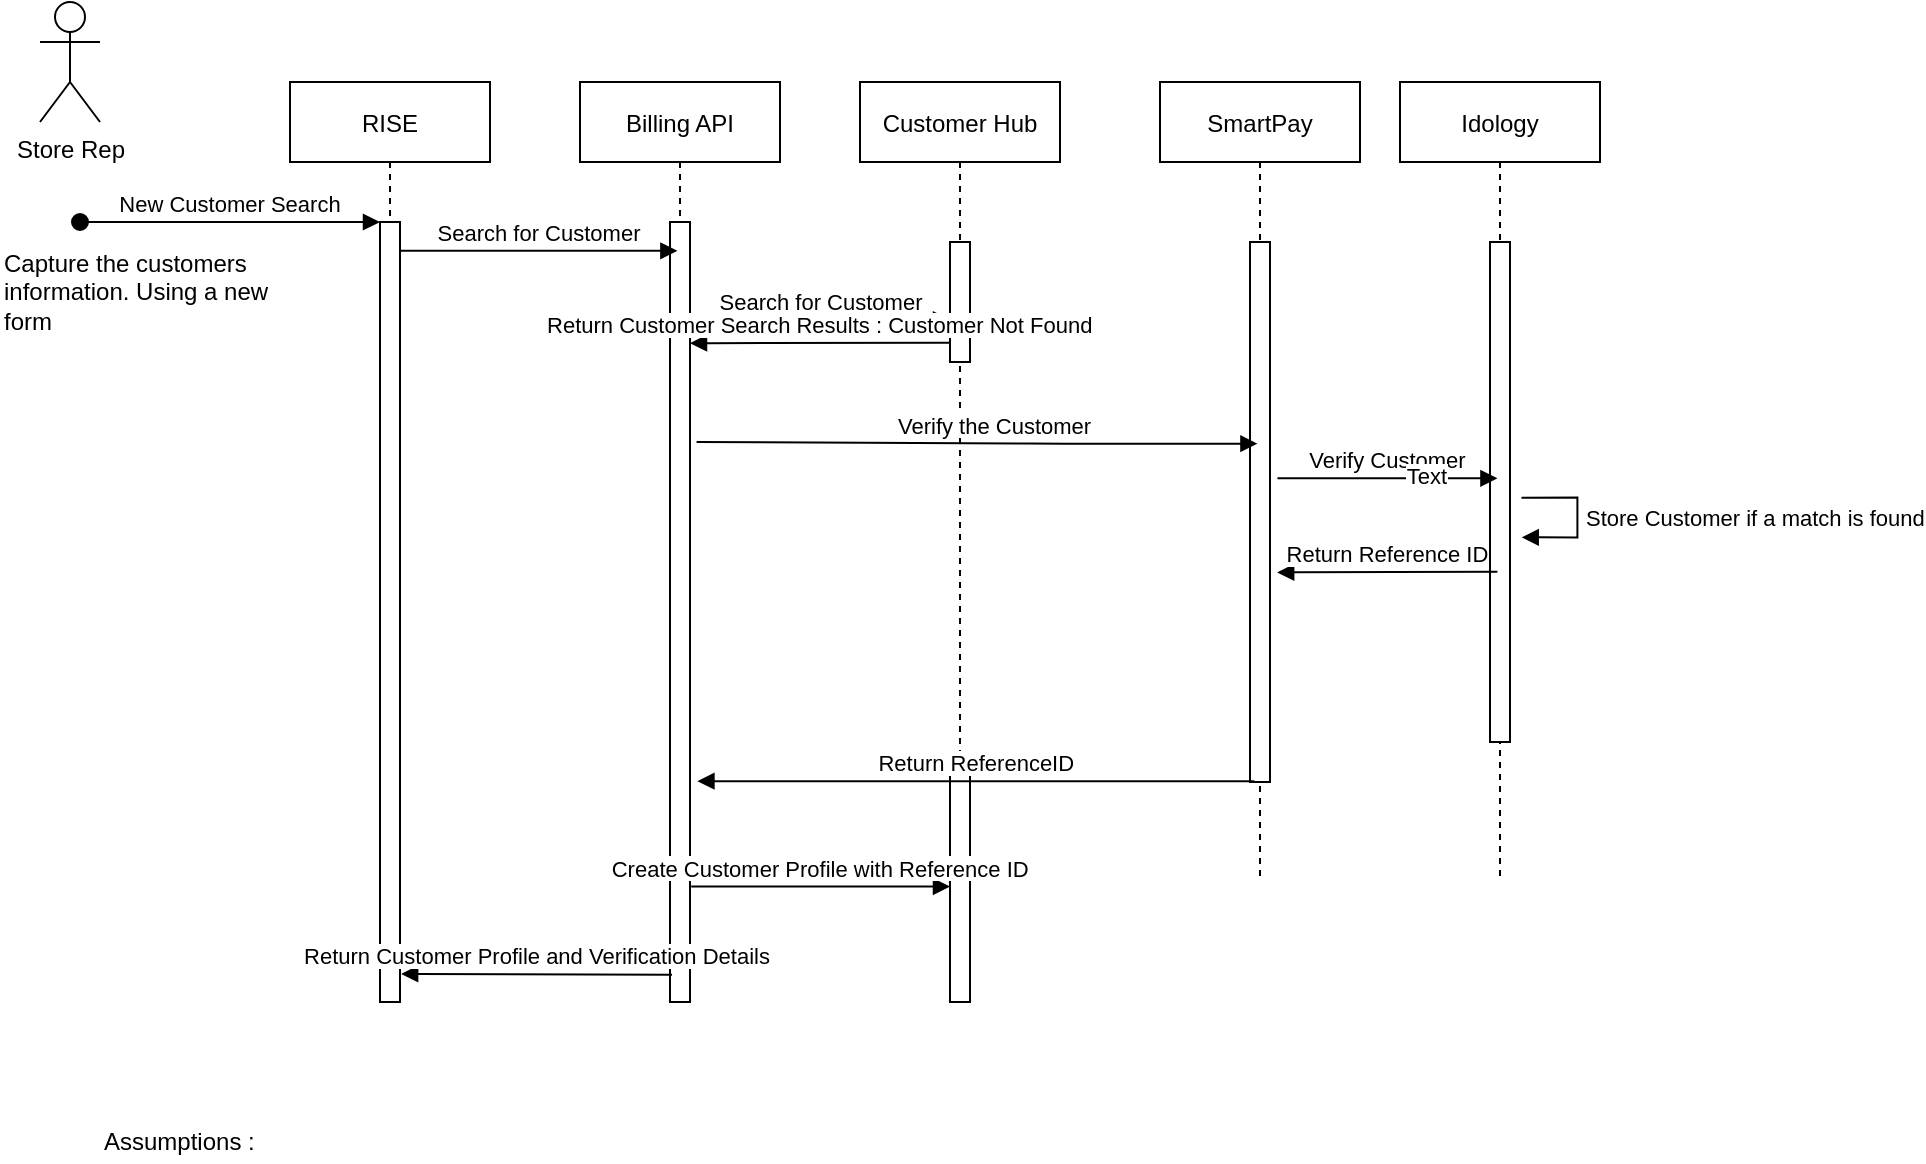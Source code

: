 <mxfile version="14.4.2" type="github" pages="2">
  <diagram id="kgpKYQtTHZ0yAKxKKP6v" name="Idology">
    <mxGraphModel dx="1422" dy="714" grid="1" gridSize="10" guides="1" tooltips="1" connect="1" arrows="1" fold="1" page="1" pageScale="1" pageWidth="1100" pageHeight="850" math="0" shadow="0">
      <root>
        <mxCell id="0" />
        <mxCell id="1" parent="0" />
        <mxCell id="3nuBFxr9cyL0pnOWT2aG-1" value="RISE" style="shape=umlLifeline;perimeter=lifelinePerimeter;container=1;collapsible=0;recursiveResize=0;rounded=0;shadow=0;strokeWidth=1;" parent="1" vertex="1">
          <mxGeometry x="145" y="80" width="100" height="460" as="geometry" />
        </mxCell>
        <mxCell id="3nuBFxr9cyL0pnOWT2aG-2" value="" style="points=[];perimeter=orthogonalPerimeter;rounded=0;shadow=0;strokeWidth=1;" parent="3nuBFxr9cyL0pnOWT2aG-1" vertex="1">
          <mxGeometry x="45" y="70" width="10" height="390" as="geometry" />
        </mxCell>
        <mxCell id="3nuBFxr9cyL0pnOWT2aG-3" value="New Customer Search" style="verticalAlign=bottom;startArrow=oval;endArrow=block;startSize=8;shadow=0;strokeWidth=1;" parent="3nuBFxr9cyL0pnOWT2aG-1" target="3nuBFxr9cyL0pnOWT2aG-2" edge="1">
          <mxGeometry relative="1" as="geometry">
            <mxPoint x="-105" y="70" as="sourcePoint" />
          </mxGeometry>
        </mxCell>
        <mxCell id="3nuBFxr9cyL0pnOWT2aG-5" value="Billing API" style="shape=umlLifeline;perimeter=lifelinePerimeter;container=1;collapsible=0;recursiveResize=0;rounded=0;shadow=0;strokeWidth=1;" parent="1" vertex="1">
          <mxGeometry x="290" y="80" width="100" height="460" as="geometry" />
        </mxCell>
        <mxCell id="3nuBFxr9cyL0pnOWT2aG-6" value="" style="points=[];perimeter=orthogonalPerimeter;rounded=0;shadow=0;strokeWidth=1;" parent="3nuBFxr9cyL0pnOWT2aG-5" vertex="1">
          <mxGeometry x="45" y="70" width="10" height="390" as="geometry" />
        </mxCell>
        <mxCell id="3nuBFxr9cyL0pnOWT2aG-8" value="Search for Customer" style="verticalAlign=bottom;endArrow=block;entryX=0.487;entryY=0.261;shadow=0;strokeWidth=1;entryDx=0;entryDy=0;entryPerimeter=0;" parent="1" edge="1">
          <mxGeometry relative="1" as="geometry">
            <mxPoint x="200" y="164.4" as="sourcePoint" />
            <mxPoint x="338.7" y="164.4" as="targetPoint" />
          </mxGeometry>
        </mxCell>
        <mxCell id="9oLMlX9w5dWp_TiLa49N-1" value="Store Rep" style="shape=umlActor;verticalLabelPosition=bottom;verticalAlign=top;html=1;" parent="1" vertex="1">
          <mxGeometry x="20" y="40" width="30" height="60" as="geometry" />
        </mxCell>
        <mxCell id="9oLMlX9w5dWp_TiLa49N-2" value="Customer Hub" style="shape=umlLifeline;perimeter=lifelinePerimeter;container=1;collapsible=0;recursiveResize=0;rounded=0;shadow=0;strokeWidth=1;" parent="1" vertex="1">
          <mxGeometry x="430" y="80" width="100" height="460" as="geometry" />
        </mxCell>
        <mxCell id="07al6RQ7ZDh1x_oUpIiP-16" value="" style="html=1;points=[];perimeter=orthogonalPerimeter;" parent="9oLMlX9w5dWp_TiLa49N-2" vertex="1">
          <mxGeometry x="45" y="80" width="10" height="60" as="geometry" />
        </mxCell>
        <mxCell id="07al6RQ7ZDh1x_oUpIiP-27" value="" style="html=1;points=[];perimeter=orthogonalPerimeter;" parent="9oLMlX9w5dWp_TiLa49N-2" vertex="1">
          <mxGeometry x="45" y="345" width="10" height="115" as="geometry" />
        </mxCell>
        <mxCell id="9oLMlX9w5dWp_TiLa49N-6" value="Search for Customer" style="verticalAlign=bottom;endArrow=block;shadow=0;strokeWidth=1;exitX=1.1;exitY=0.125;exitDx=0;exitDy=0;exitPerimeter=0;" parent="1" source="3nuBFxr9cyL0pnOWT2aG-6" target="07al6RQ7ZDh1x_oUpIiP-16" edge="1">
          <mxGeometry relative="1" as="geometry">
            <mxPoint x="370" y="200" as="sourcePoint" />
            <mxPoint x="530" y="171" as="targetPoint" />
          </mxGeometry>
        </mxCell>
        <mxCell id="9oLMlX9w5dWp_TiLa49N-7" value="Capture the customers information. Using a new form" style="text;html=1;strokeColor=none;fillColor=none;align=left;verticalAlign=middle;whiteSpace=wrap;rounded=0;" parent="1" vertex="1">
          <mxGeometry y="160" width="160" height="50" as="geometry" />
        </mxCell>
        <mxCell id="07al6RQ7ZDh1x_oUpIiP-1" value="SmartPay" style="shape=umlLifeline;perimeter=lifelinePerimeter;container=1;collapsible=0;recursiveResize=0;rounded=0;shadow=0;strokeWidth=1;" parent="1" vertex="1">
          <mxGeometry x="580" y="80" width="100" height="400" as="geometry" />
        </mxCell>
        <mxCell id="07al6RQ7ZDh1x_oUpIiP-2" value="" style="points=[];perimeter=orthogonalPerimeter;rounded=0;shadow=0;strokeWidth=1;" parent="07al6RQ7ZDh1x_oUpIiP-1" vertex="1">
          <mxGeometry x="45" y="80" width="10" height="270" as="geometry" />
        </mxCell>
        <mxCell id="07al6RQ7ZDh1x_oUpIiP-4" value="Return Customer Search Results : Customer Not Found" style="verticalAlign=bottom;endArrow=block;shadow=0;strokeWidth=1;exitX=-0.014;exitY=0.84;exitDx=0;exitDy=0;exitPerimeter=0;" parent="1" source="07al6RQ7ZDh1x_oUpIiP-16" edge="1">
          <mxGeometry relative="1" as="geometry">
            <mxPoint x="430" y="211" as="sourcePoint" />
            <mxPoint x="345" y="210.6" as="targetPoint" />
            <Array as="points" />
          </mxGeometry>
        </mxCell>
        <mxCell id="07al6RQ7ZDh1x_oUpIiP-6" value="Assumptions :&amp;nbsp;&lt;br&gt;" style="text;html=1;strokeColor=none;fillColor=none;align=left;verticalAlign=middle;whiteSpace=wrap;rounded=0;" parent="1" vertex="1">
          <mxGeometry x="50" y="600" width="160" height="20" as="geometry" />
        </mxCell>
        <mxCell id="07al6RQ7ZDh1x_oUpIiP-13" value="Verify the Customer" style="verticalAlign=bottom;endArrow=block;shadow=0;strokeWidth=1;exitX=0.957;exitY=0.273;exitDx=0;exitDy=0;exitPerimeter=0;" parent="1" edge="1">
          <mxGeometry x="0.276" y="30" relative="1" as="geometry">
            <mxPoint x="348.29" y="260.0" as="sourcePoint" />
            <mxPoint x="628.72" y="260.83" as="targetPoint" />
            <Array as="points">
              <mxPoint x="523.72" y="260.83" />
            </Array>
            <mxPoint x="-30" y="30" as="offset" />
          </mxGeometry>
        </mxCell>
        <mxCell id="07al6RQ7ZDh1x_oUpIiP-17" value="Idology" style="shape=umlLifeline;perimeter=lifelinePerimeter;container=1;collapsible=0;recursiveResize=0;rounded=0;shadow=0;strokeWidth=1;" parent="1" vertex="1">
          <mxGeometry x="700" y="80" width="100" height="400" as="geometry" />
        </mxCell>
        <mxCell id="07al6RQ7ZDh1x_oUpIiP-18" value="" style="points=[];perimeter=orthogonalPerimeter;rounded=0;shadow=0;strokeWidth=1;" parent="07al6RQ7ZDh1x_oUpIiP-17" vertex="1">
          <mxGeometry x="45" y="80" width="10" height="250" as="geometry" />
        </mxCell>
        <mxCell id="07al6RQ7ZDh1x_oUpIiP-3" value="Verify Customer" style="verticalAlign=bottom;endArrow=block;shadow=0;strokeWidth=1;exitX=1.071;exitY=0.757;exitDx=0;exitDy=0;exitPerimeter=0;" parent="07al6RQ7ZDh1x_oUpIiP-17" edge="1">
          <mxGeometry relative="1" as="geometry">
            <mxPoint x="-61.28" y="198.15" as="sourcePoint" />
            <mxPoint x="48.72" y="198.15" as="targetPoint" />
            <Array as="points" />
          </mxGeometry>
        </mxCell>
        <mxCell id="fWRRmN0HRxXornxV-yCR-1" value="Text" style="edgeLabel;html=1;align=center;verticalAlign=middle;resizable=0;points=[];" vertex="1" connectable="0" parent="07al6RQ7ZDh1x_oUpIiP-3">
          <mxGeometry x="0.35" y="1" relative="1" as="geometry">
            <mxPoint as="offset" />
          </mxGeometry>
        </mxCell>
        <mxCell id="07al6RQ7ZDh1x_oUpIiP-21" value="Store Customer if a match is found" style="edgeStyle=orthogonalEdgeStyle;html=1;align=left;spacingLeft=2;endArrow=block;rounded=0;entryX=1.214;entryY=0.523;entryDx=0;entryDy=0;entryPerimeter=0;" parent="07al6RQ7ZDh1x_oUpIiP-17" edge="1">
          <mxGeometry relative="1" as="geometry">
            <mxPoint x="60.72" y="207.83" as="sourcePoint" />
            <Array as="points">
              <mxPoint x="88.72" y="207.83" />
              <mxPoint x="88.72" y="227.83" />
            </Array>
            <mxPoint x="60.86" y="227.66" as="targetPoint" />
          </mxGeometry>
        </mxCell>
        <mxCell id="07al6RQ7ZDh1x_oUpIiP-22" value="Return Reference ID" style="verticalAlign=bottom;endArrow=block;shadow=0;strokeWidth=1;entryX=0.986;entryY=0.597;entryDx=0;entryDy=0;entryPerimeter=0;" parent="1" edge="1">
          <mxGeometry relative="1" as="geometry">
            <mxPoint x="748.72" y="324.83" as="sourcePoint" />
            <mxPoint x="638.58" y="325.2" as="targetPoint" />
          </mxGeometry>
        </mxCell>
        <mxCell id="07al6RQ7ZDh1x_oUpIiP-24" value="Return ReferenceID" style="verticalAlign=bottom;endArrow=block;shadow=0;strokeWidth=1;exitX=-0.157;exitY=0.925;exitDx=0;exitDy=0;exitPerimeter=0;" parent="1" edge="1">
          <mxGeometry relative="1" as="geometry">
            <mxPoint x="627.15" y="429.58" as="sourcePoint" />
            <mxPoint x="348.72" y="429.58" as="targetPoint" />
          </mxGeometry>
        </mxCell>
        <mxCell id="07al6RQ7ZDh1x_oUpIiP-25" value="Return Customer Profile and Verification Details" style="verticalAlign=bottom;endArrow=block;shadow=0;strokeWidth=1;exitX=0.1;exitY=0.965;exitDx=0;exitDy=0;exitPerimeter=0;entryX=1.057;entryY=0.964;entryDx=0;entryDy=0;entryPerimeter=0;" parent="1" source="3nuBFxr9cyL0pnOWT2aG-6" target="3nuBFxr9cyL0pnOWT2aG-2" edge="1">
          <mxGeometry relative="1" as="geometry">
            <mxPoint x="330" y="430" as="sourcePoint" />
            <mxPoint x="204" y="448" as="targetPoint" />
          </mxGeometry>
        </mxCell>
        <mxCell id="07al6RQ7ZDh1x_oUpIiP-26" value="Create Customer Profile with Reference ID" style="verticalAlign=bottom;endArrow=block;shadow=0;strokeWidth=1;exitX=1.059;exitY=0.852;exitDx=0;exitDy=0;exitPerimeter=0;" parent="1" source="3nuBFxr9cyL0pnOWT2aG-6" target="07al6RQ7ZDh1x_oUpIiP-27" edge="1">
          <mxGeometry relative="1" as="geometry">
            <mxPoint x="350" y="441" as="sourcePoint" />
            <mxPoint x="479" y="440" as="targetPoint" />
          </mxGeometry>
        </mxCell>
      </root>
    </mxGraphModel>
  </diagram>
  <diagram name="AuthenticID" id="n8bQJupS6qexKqI-eIld">
    <mxGraphModel dx="1422" dy="714" grid="1" gridSize="10" guides="1" tooltips="1" connect="1" arrows="1" fold="1" page="1" pageScale="1" pageWidth="1100" pageHeight="850" math="0" shadow="0">
      <root>
        <mxCell id="t-LBGF_grGspHiDEMXxx-0" />
        <mxCell id="t-LBGF_grGspHiDEMXxx-1" parent="t-LBGF_grGspHiDEMXxx-0" />
        <mxCell id="t-LBGF_grGspHiDEMXxx-2" value="RISE" style="shape=umlLifeline;perimeter=lifelinePerimeter;container=1;collapsible=0;recursiveResize=0;rounded=0;shadow=0;strokeWidth=1;" vertex="1" parent="t-LBGF_grGspHiDEMXxx-1">
          <mxGeometry x="145" y="80" width="100" height="460" as="geometry" />
        </mxCell>
        <mxCell id="t-LBGF_grGspHiDEMXxx-3" value="" style="points=[];perimeter=orthogonalPerimeter;rounded=0;shadow=0;strokeWidth=1;" vertex="1" parent="t-LBGF_grGspHiDEMXxx-2">
          <mxGeometry x="45" y="70" width="10" height="390" as="geometry" />
        </mxCell>
        <mxCell id="t-LBGF_grGspHiDEMXxx-4" value="New Customer Search" style="verticalAlign=bottom;startArrow=oval;endArrow=block;startSize=8;shadow=0;strokeWidth=1;" edge="1" parent="t-LBGF_grGspHiDEMXxx-2" target="t-LBGF_grGspHiDEMXxx-3">
          <mxGeometry relative="1" as="geometry">
            <mxPoint x="-105" y="70" as="sourcePoint" />
          </mxGeometry>
        </mxCell>
        <mxCell id="t-LBGF_grGspHiDEMXxx-5" value="Billing API" style="shape=umlLifeline;perimeter=lifelinePerimeter;container=1;collapsible=0;recursiveResize=0;rounded=0;shadow=0;strokeWidth=1;" vertex="1" parent="t-LBGF_grGspHiDEMXxx-1">
          <mxGeometry x="290" y="80" width="100" height="460" as="geometry" />
        </mxCell>
        <mxCell id="t-LBGF_grGspHiDEMXxx-6" value="" style="points=[];perimeter=orthogonalPerimeter;rounded=0;shadow=0;strokeWidth=1;" vertex="1" parent="t-LBGF_grGspHiDEMXxx-5">
          <mxGeometry x="45" y="70" width="10" height="390" as="geometry" />
        </mxCell>
        <mxCell id="t-LBGF_grGspHiDEMXxx-7" value="Search for Customer" style="verticalAlign=bottom;endArrow=block;entryX=0.487;entryY=0.261;shadow=0;strokeWidth=1;entryDx=0;entryDy=0;entryPerimeter=0;" edge="1" parent="t-LBGF_grGspHiDEMXxx-1">
          <mxGeometry relative="1" as="geometry">
            <mxPoint x="200" y="164.4" as="sourcePoint" />
            <mxPoint x="338.7" y="164.4" as="targetPoint" />
          </mxGeometry>
        </mxCell>
        <mxCell id="t-LBGF_grGspHiDEMXxx-8" value="Store Rep" style="shape=umlActor;verticalLabelPosition=bottom;verticalAlign=top;html=1;" vertex="1" parent="t-LBGF_grGspHiDEMXxx-1">
          <mxGeometry x="20" y="40" width="30" height="60" as="geometry" />
        </mxCell>
        <mxCell id="t-LBGF_grGspHiDEMXxx-9" value="Customer Hub" style="shape=umlLifeline;perimeter=lifelinePerimeter;container=1;collapsible=0;recursiveResize=0;rounded=0;shadow=0;strokeWidth=1;" vertex="1" parent="t-LBGF_grGspHiDEMXxx-1">
          <mxGeometry x="430" y="80" width="100" height="460" as="geometry" />
        </mxCell>
        <mxCell id="t-LBGF_grGspHiDEMXxx-10" value="" style="html=1;points=[];perimeter=orthogonalPerimeter;" vertex="1" parent="t-LBGF_grGspHiDEMXxx-9">
          <mxGeometry x="45" y="80" width="10" height="60" as="geometry" />
        </mxCell>
        <mxCell id="t-LBGF_grGspHiDEMXxx-11" value="" style="html=1;points=[];perimeter=orthogonalPerimeter;" vertex="1" parent="t-LBGF_grGspHiDEMXxx-9">
          <mxGeometry x="45" y="345" width="10" height="115" as="geometry" />
        </mxCell>
        <mxCell id="t-LBGF_grGspHiDEMXxx-12" value="Search for Customer" style="verticalAlign=bottom;endArrow=block;shadow=0;strokeWidth=1;exitX=1.1;exitY=0.125;exitDx=0;exitDy=0;exitPerimeter=0;" edge="1" parent="t-LBGF_grGspHiDEMXxx-1" source="t-LBGF_grGspHiDEMXxx-6" target="t-LBGF_grGspHiDEMXxx-10">
          <mxGeometry relative="1" as="geometry">
            <mxPoint x="370" y="200" as="sourcePoint" />
            <mxPoint x="530" y="171" as="targetPoint" />
          </mxGeometry>
        </mxCell>
        <mxCell id="t-LBGF_grGspHiDEMXxx-13" value="Capture the customers information. Using the AuthenticID ID SDK" style="text;html=1;strokeColor=none;fillColor=none;align=left;verticalAlign=middle;whiteSpace=wrap;rounded=0;" vertex="1" parent="t-LBGF_grGspHiDEMXxx-1">
          <mxGeometry y="160" width="160" height="50" as="geometry" />
        </mxCell>
        <mxCell id="t-LBGF_grGspHiDEMXxx-14" value="Orchestrator" style="shape=umlLifeline;perimeter=lifelinePerimeter;container=1;collapsible=0;recursiveResize=0;rounded=0;shadow=0;strokeWidth=1;" vertex="1" parent="t-LBGF_grGspHiDEMXxx-1">
          <mxGeometry x="580" y="80" width="100" height="400" as="geometry" />
        </mxCell>
        <mxCell id="t-LBGF_grGspHiDEMXxx-15" value="" style="points=[];perimeter=orthogonalPerimeter;rounded=0;shadow=0;strokeWidth=1;" vertex="1" parent="t-LBGF_grGspHiDEMXxx-14">
          <mxGeometry x="45" y="80" width="10" height="270" as="geometry" />
        </mxCell>
        <mxCell id="t-LBGF_grGspHiDEMXxx-16" value="Return Customer Search Results : Customer Not Found" style="verticalAlign=bottom;endArrow=block;shadow=0;strokeWidth=1;exitX=-0.014;exitY=0.84;exitDx=0;exitDy=0;exitPerimeter=0;" edge="1" parent="t-LBGF_grGspHiDEMXxx-1" source="t-LBGF_grGspHiDEMXxx-10">
          <mxGeometry relative="1" as="geometry">
            <mxPoint x="430" y="211" as="sourcePoint" />
            <mxPoint x="345" y="210.6" as="targetPoint" />
            <Array as="points" />
          </mxGeometry>
        </mxCell>
        <mxCell id="t-LBGF_grGspHiDEMXxx-17" value="Assumptions :&amp;nbsp;&lt;br&gt;" style="text;html=1;strokeColor=none;fillColor=none;align=left;verticalAlign=middle;whiteSpace=wrap;rounded=0;" vertex="1" parent="t-LBGF_grGspHiDEMXxx-1">
          <mxGeometry x="50" y="510" width="160" height="20" as="geometry" />
        </mxCell>
        <mxCell id="t-LBGF_grGspHiDEMXxx-18" value="IAM" style="shape=umlLifeline;perimeter=lifelinePerimeter;container=1;collapsible=0;recursiveResize=0;rounded=0;shadow=0;strokeWidth=1;" vertex="1" parent="t-LBGF_grGspHiDEMXxx-1">
          <mxGeometry x="820" y="80" width="100" height="410" as="geometry" />
        </mxCell>
        <mxCell id="t-LBGF_grGspHiDEMXxx-19" value="" style="points=[];perimeter=orthogonalPerimeter;rounded=0;shadow=0;strokeWidth=1;" vertex="1" parent="t-LBGF_grGspHiDEMXxx-18">
          <mxGeometry x="45" y="80" width="10" height="250" as="geometry" />
        </mxCell>
        <mxCell id="t-LBGF_grGspHiDEMXxx-20" value="Store DocumentID associated &lt;br&gt;with TMOID" style="edgeStyle=orthogonalEdgeStyle;html=1;align=left;spacingLeft=2;endArrow=block;rounded=0;entryX=0.929;entryY=0.87;entryDx=0;entryDy=0;entryPerimeter=0;" edge="1" parent="t-LBGF_grGspHiDEMXxx-18">
          <mxGeometry relative="1" as="geometry">
            <mxPoint x="58.72" y="292.859" as="sourcePoint" />
            <Array as="points">
              <mxPoint x="91.72" y="292.83" />
              <mxPoint x="91.72" y="312.83" />
            </Array>
            <mxPoint x="58.01" y="312.93" as="targetPoint" />
          </mxGeometry>
        </mxCell>
        <mxCell id="t-LBGF_grGspHiDEMXxx-21" value="Verify the Customer" style="verticalAlign=bottom;endArrow=block;shadow=0;strokeWidth=1;exitX=0.957;exitY=0.273;exitDx=0;exitDy=0;exitPerimeter=0;" edge="1" parent="t-LBGF_grGspHiDEMXxx-1">
          <mxGeometry x="0.276" y="30" relative="1" as="geometry">
            <mxPoint x="348.29" y="260.0" as="sourcePoint" />
            <mxPoint x="628.72" y="260.83" as="targetPoint" />
            <Array as="points">
              <mxPoint x="523.72" y="260.83" />
            </Array>
            <mxPoint x="-30" y="30" as="offset" />
          </mxGeometry>
        </mxCell>
        <mxCell id="t-LBGF_grGspHiDEMXxx-22" value="AuthenticID" style="shape=umlLifeline;perimeter=lifelinePerimeter;container=1;collapsible=0;recursiveResize=0;rounded=0;shadow=0;strokeWidth=1;" vertex="1" parent="t-LBGF_grGspHiDEMXxx-1">
          <mxGeometry x="700" y="80" width="100" height="400" as="geometry" />
        </mxCell>
        <mxCell id="t-LBGF_grGspHiDEMXxx-23" value="" style="points=[];perimeter=orthogonalPerimeter;rounded=0;shadow=0;strokeWidth=1;" vertex="1" parent="t-LBGF_grGspHiDEMXxx-22">
          <mxGeometry x="45" y="80" width="10" height="250" as="geometry" />
        </mxCell>
        <mxCell id="t-LBGF_grGspHiDEMXxx-24" value="Verify Document" style="verticalAlign=bottom;endArrow=block;shadow=0;strokeWidth=1;exitX=1.071;exitY=0.757;exitDx=0;exitDy=0;exitPerimeter=0;" edge="1" parent="t-LBGF_grGspHiDEMXxx-22">
          <mxGeometry relative="1" as="geometry">
            <mxPoint x="-61.28" y="198.15" as="sourcePoint" />
            <mxPoint x="48.72" y="198.15" as="targetPoint" />
            <Array as="points" />
          </mxGeometry>
        </mxCell>
        <mxCell id="t-LBGF_grGspHiDEMXxx-25" value="Store Document if match is found" style="edgeStyle=orthogonalEdgeStyle;html=1;align=left;spacingLeft=2;endArrow=block;rounded=0;entryX=1.214;entryY=0.523;entryDx=0;entryDy=0;entryPerimeter=0;" edge="1" parent="t-LBGF_grGspHiDEMXxx-22">
          <mxGeometry relative="1" as="geometry">
            <mxPoint x="60.72" y="207.83" as="sourcePoint" />
            <Array as="points">
              <mxPoint x="88.72" y="207.83" />
              <mxPoint x="88.72" y="227.83" />
            </Array>
            <mxPoint x="60.86" y="227.66" as="targetPoint" />
          </mxGeometry>
        </mxCell>
        <mxCell id="t-LBGF_grGspHiDEMXxx-26" value="Create TMOID if document is verified" style="verticalAlign=bottom;endArrow=block;shadow=0;strokeWidth=1;exitX=0.929;exitY=0.515;exitDx=0;exitDy=0;exitPerimeter=0;entryX=0.014;entryY=0.512;entryDx=0;entryDy=0;entryPerimeter=0;" edge="1" parent="t-LBGF_grGspHiDEMXxx-1">
          <mxGeometry relative="1" as="geometry">
            <mxPoint x="638.01" y="363.98" as="sourcePoint" />
            <mxPoint x="868.86" y="363.35" as="targetPoint" />
            <Array as="points">
              <mxPoint x="803.72" y="363.83" />
            </Array>
          </mxGeometry>
        </mxCell>
        <mxCell id="t-LBGF_grGspHiDEMXxx-27" value="Return TMOID" style="verticalAlign=bottom;endArrow=block;shadow=0;strokeWidth=1;exitX=-0.1;exitY=0.665;exitDx=0;exitDy=0;exitPerimeter=0;" edge="1" parent="t-LBGF_grGspHiDEMXxx-1">
          <mxGeometry relative="1" as="geometry">
            <mxPoint x="868.72" y="408.48" as="sourcePoint" />
            <mxPoint x="639.72" y="408.48" as="targetPoint" />
          </mxGeometry>
        </mxCell>
        <mxCell id="t-LBGF_grGspHiDEMXxx-28" value="Return Document ID" style="verticalAlign=bottom;endArrow=block;shadow=0;strokeWidth=1;entryX=0.986;entryY=0.597;entryDx=0;entryDy=0;entryPerimeter=0;" edge="1" parent="t-LBGF_grGspHiDEMXxx-1">
          <mxGeometry relative="1" as="geometry">
            <mxPoint x="748.72" y="324.83" as="sourcePoint" />
            <mxPoint x="638.58" y="325.2" as="targetPoint" />
          </mxGeometry>
        </mxCell>
        <mxCell id="t-LBGF_grGspHiDEMXxx-29" value="Return TMOID" style="verticalAlign=bottom;endArrow=block;shadow=0;strokeWidth=1;exitX=-0.157;exitY=0.925;exitDx=0;exitDy=0;exitPerimeter=0;" edge="1" parent="t-LBGF_grGspHiDEMXxx-1">
          <mxGeometry relative="1" as="geometry">
            <mxPoint x="627.15" y="429.58" as="sourcePoint" />
            <mxPoint x="348.72" y="429.58" as="targetPoint" />
          </mxGeometry>
        </mxCell>
        <mxCell id="t-LBGF_grGspHiDEMXxx-30" value="Return Customer Profile and Verification Details" style="verticalAlign=bottom;endArrow=block;shadow=0;strokeWidth=1;exitX=0.1;exitY=0.965;exitDx=0;exitDy=0;exitPerimeter=0;entryX=1.057;entryY=0.964;entryDx=0;entryDy=0;entryPerimeter=0;" edge="1" parent="t-LBGF_grGspHiDEMXxx-1" source="t-LBGF_grGspHiDEMXxx-6" target="t-LBGF_grGspHiDEMXxx-3">
          <mxGeometry relative="1" as="geometry">
            <mxPoint x="330" y="430" as="sourcePoint" />
            <mxPoint x="204" y="448" as="targetPoint" />
          </mxGeometry>
        </mxCell>
        <mxCell id="t-LBGF_grGspHiDEMXxx-31" value="Create Customer Profile with TMOID" style="verticalAlign=bottom;endArrow=block;shadow=0;strokeWidth=1;exitX=1.059;exitY=0.852;exitDx=0;exitDy=0;exitPerimeter=0;" edge="1" parent="t-LBGF_grGspHiDEMXxx-1" source="t-LBGF_grGspHiDEMXxx-6" target="t-LBGF_grGspHiDEMXxx-11">
          <mxGeometry relative="1" as="geometry">
            <mxPoint x="350" y="441" as="sourcePoint" />
            <mxPoint x="479" y="440" as="targetPoint" />
          </mxGeometry>
        </mxCell>
      </root>
    </mxGraphModel>
  </diagram>
</mxfile>
